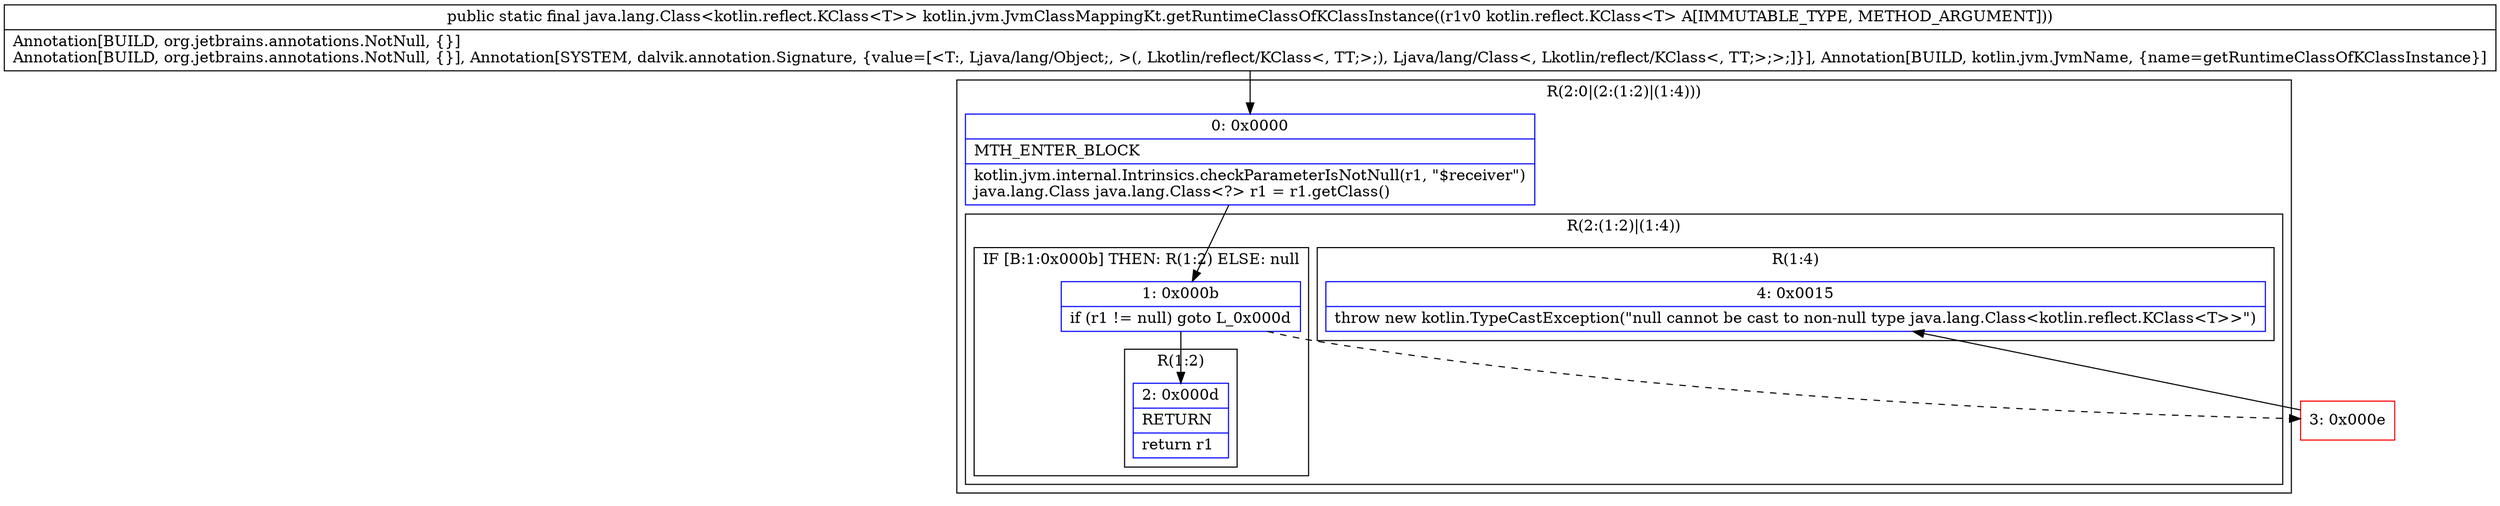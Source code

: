 digraph "CFG forkotlin.jvm.JvmClassMappingKt.getRuntimeClassOfKClassInstance(Lkotlin\/reflect\/KClass;)Ljava\/lang\/Class;" {
subgraph cluster_Region_1720951816 {
label = "R(2:0|(2:(1:2)|(1:4)))";
node [shape=record,color=blue];
Node_0 [shape=record,label="{0\:\ 0x0000|MTH_ENTER_BLOCK\l|kotlin.jvm.internal.Intrinsics.checkParameterIsNotNull(r1, \"$receiver\")\ljava.lang.Class java.lang.Class\<?\> r1 = r1.getClass()\l}"];
subgraph cluster_Region_1093176278 {
label = "R(2:(1:2)|(1:4))";
node [shape=record,color=blue];
subgraph cluster_IfRegion_281635678 {
label = "IF [B:1:0x000b] THEN: R(1:2) ELSE: null";
node [shape=record,color=blue];
Node_1 [shape=record,label="{1\:\ 0x000b|if (r1 != null) goto L_0x000d\l}"];
subgraph cluster_Region_1317079114 {
label = "R(1:2)";
node [shape=record,color=blue];
Node_2 [shape=record,label="{2\:\ 0x000d|RETURN\l|return r1\l}"];
}
}
subgraph cluster_Region_1585718666 {
label = "R(1:4)";
node [shape=record,color=blue];
Node_4 [shape=record,label="{4\:\ 0x0015|throw new kotlin.TypeCastException(\"null cannot be cast to non\-null type java.lang.Class\<kotlin.reflect.KClass\<T\>\>\")\l}"];
}
}
}
Node_3 [shape=record,color=red,label="{3\:\ 0x000e}"];
MethodNode[shape=record,label="{public static final java.lang.Class\<kotlin.reflect.KClass\<T\>\> kotlin.jvm.JvmClassMappingKt.getRuntimeClassOfKClassInstance((r1v0 kotlin.reflect.KClass\<T\> A[IMMUTABLE_TYPE, METHOD_ARGUMENT]))  | Annotation[BUILD, org.jetbrains.annotations.NotNull, \{\}]\lAnnotation[BUILD, org.jetbrains.annotations.NotNull, \{\}], Annotation[SYSTEM, dalvik.annotation.Signature, \{value=[\<T:, Ljava\/lang\/Object;, \>(, Lkotlin\/reflect\/KClass\<, TT;\>;), Ljava\/lang\/Class\<, Lkotlin\/reflect\/KClass\<, TT;\>;\>;]\}], Annotation[BUILD, kotlin.jvm.JvmName, \{name=getRuntimeClassOfKClassInstance\}]\l}"];
MethodNode -> Node_0;
Node_0 -> Node_1;
Node_1 -> Node_2;
Node_1 -> Node_3[style=dashed];
Node_3 -> Node_4;
}

